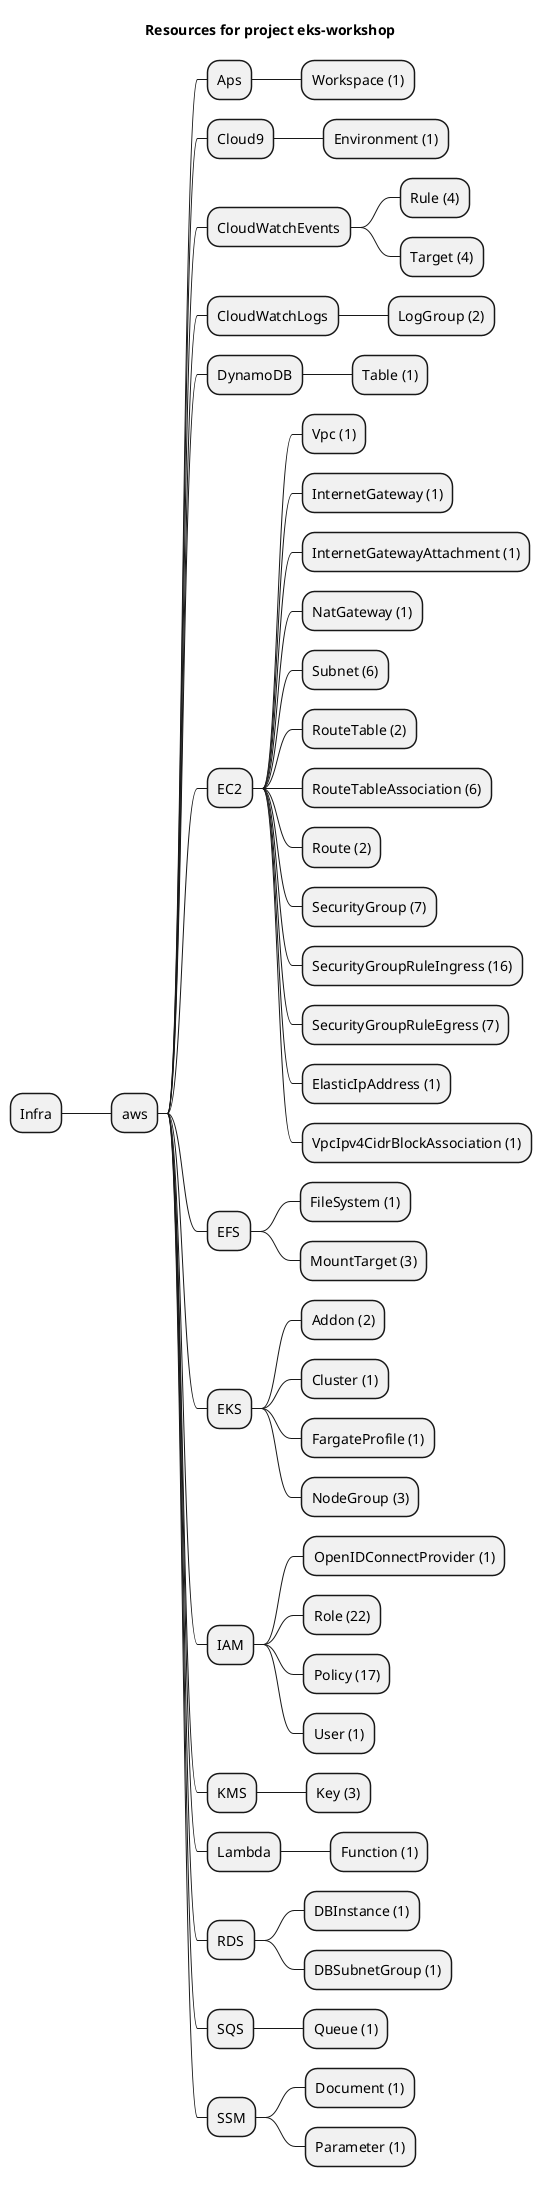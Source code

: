 @startmindmap
title Resources for project eks-workshop
skinparam monochrome true
+ Infra
++ aws
+++ Aps
++++ Workspace (1)
+++ Cloud9
++++ Environment (1)
+++ CloudWatchEvents
++++ Rule (4)
++++ Target (4)
+++ CloudWatchLogs
++++ LogGroup (2)
+++ DynamoDB
++++ Table (1)
+++ EC2
++++ Vpc (1)
++++ InternetGateway (1)
++++ InternetGatewayAttachment (1)
++++ NatGateway (1)
++++ Subnet (6)
++++ RouteTable (2)
++++ RouteTableAssociation (6)
++++ Route (2)
++++ SecurityGroup (7)
++++ SecurityGroupRuleIngress (16)
++++ SecurityGroupRuleEgress (7)
++++ ElasticIpAddress (1)
++++ VpcIpv4CidrBlockAssociation (1)
+++ EFS
++++ FileSystem (1)
++++ MountTarget (3)
+++ EKS
++++ Addon (2)
++++ Cluster (1)
++++ FargateProfile (1)
++++ NodeGroup (3)
+++ IAM
++++ OpenIDConnectProvider (1)
++++ Role (22)
++++ Policy (17)
++++ User (1)
+++ KMS
++++ Key (3)
+++ Lambda
++++ Function (1)
+++ RDS
++++ DBInstance (1)
++++ DBSubnetGroup (1)
+++ SQS
++++ Queue (1)
+++ SSM
++++ Document (1)
++++ Parameter (1)
@endmindmap